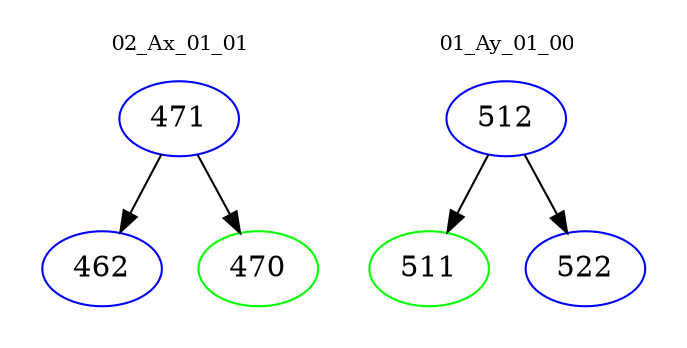 digraph{
subgraph cluster_0 {
color = white
label = "02_Ax_01_01";
fontsize=10;
T0_471 [label="471", color="blue"]
T0_471 -> T0_462 [color="black"]
T0_462 [label="462", color="blue"]
T0_471 -> T0_470 [color="black"]
T0_470 [label="470", color="green"]
}
subgraph cluster_1 {
color = white
label = "01_Ay_01_00";
fontsize=10;
T1_512 [label="512", color="blue"]
T1_512 -> T1_511 [color="black"]
T1_511 [label="511", color="green"]
T1_512 -> T1_522 [color="black"]
T1_522 [label="522", color="blue"]
}
}
